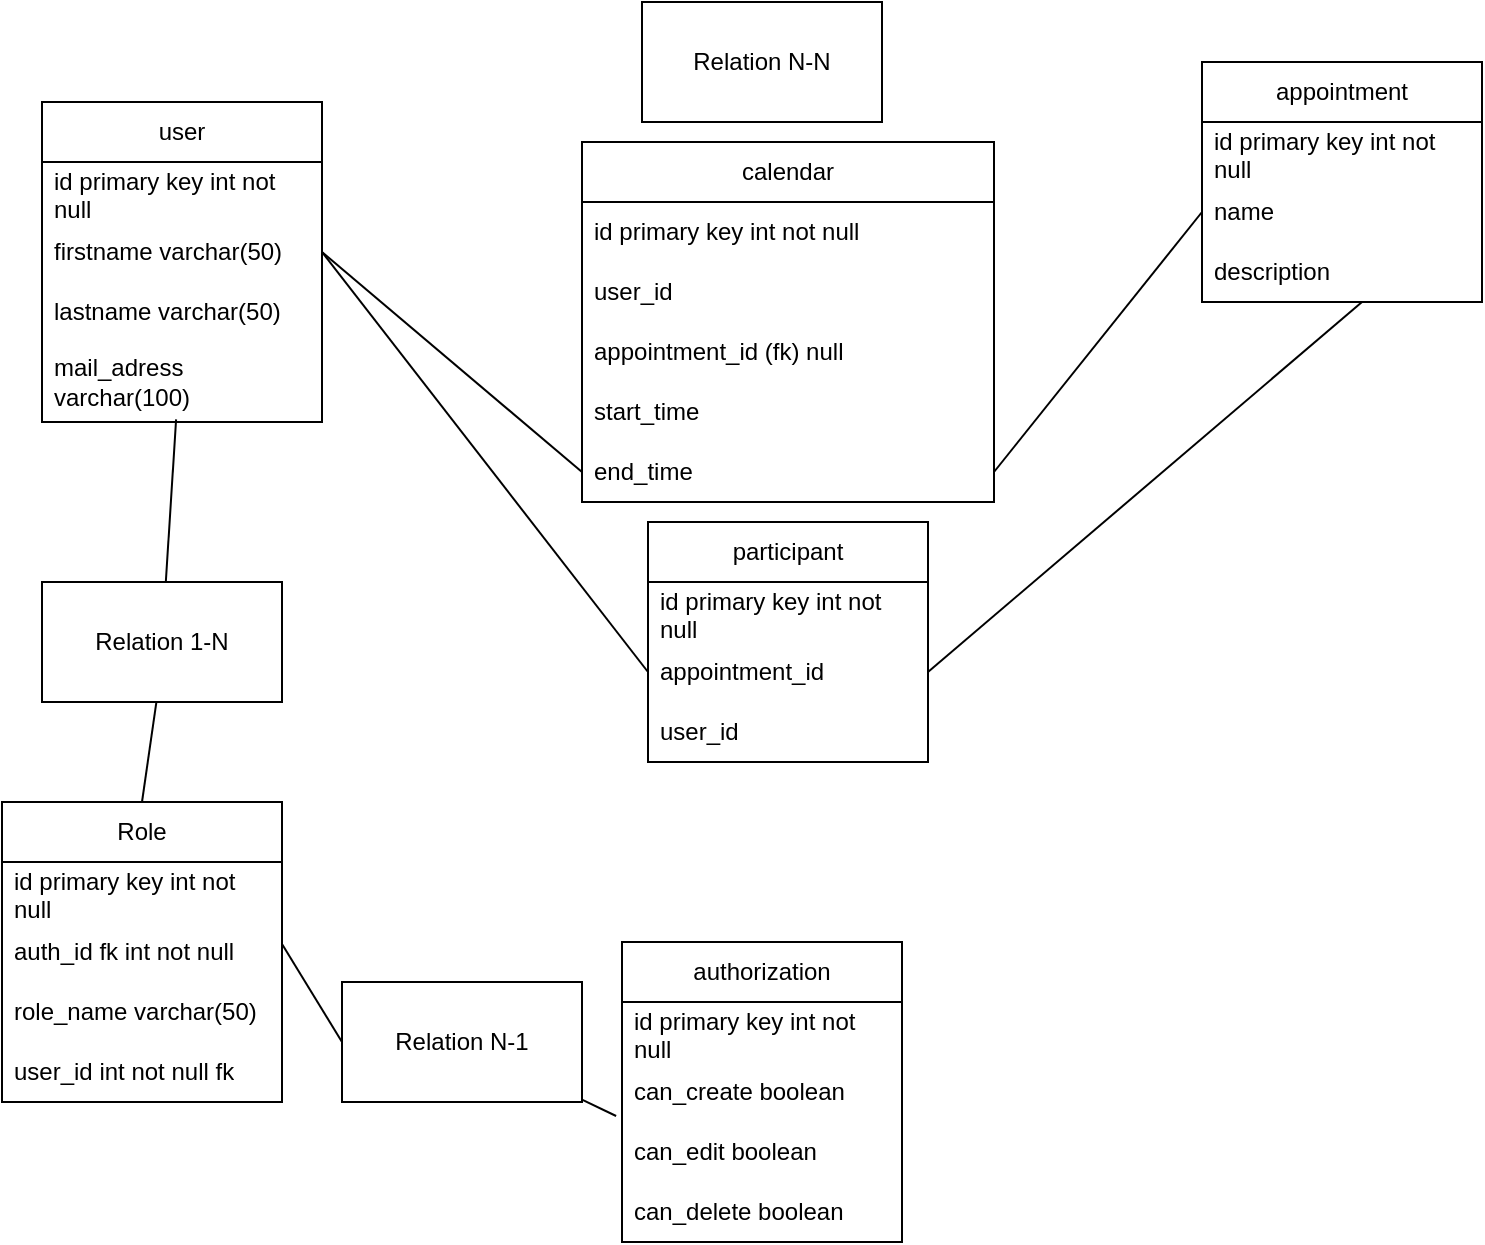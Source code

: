 <mxfile version="21.5.2" type="github">
  <diagram name="Page-1" id="rHeJxagXKsCjm51ZO492">
    <mxGraphModel dx="520" dy="565" grid="1" gridSize="10" guides="1" tooltips="1" connect="1" arrows="1" fold="1" page="1" pageScale="1" pageWidth="827" pageHeight="1169" math="0" shadow="0">
      <root>
        <mxCell id="0" />
        <mxCell id="1" parent="0" />
        <mxCell id="9v8xwFdSX0G-6z-kkgyB-20" value="" style="endArrow=none;html=1;rounded=0;exitX=1;exitY=0.5;exitDx=0;exitDy=0;entryX=0;entryY=0.5;entryDx=0;entryDy=0;" parent="1" source="9v8xwFdSX0G-6z-kkgyB-3" target="NwiTy2WCb6p2vehGHKtI-1" edge="1">
          <mxGeometry width="50" height="50" relative="1" as="geometry">
            <mxPoint x="390" y="320" as="sourcePoint" />
            <mxPoint x="440" y="270" as="targetPoint" />
          </mxGeometry>
        </mxCell>
        <mxCell id="9v8xwFdSX0G-6z-kkgyB-1" value="user" style="swimlane;fontStyle=0;childLayout=stackLayout;horizontal=1;startSize=30;horizontalStack=0;resizeParent=1;resizeParentMax=0;resizeLast=0;collapsible=1;marginBottom=0;whiteSpace=wrap;html=1;" parent="1" vertex="1">
          <mxGeometry x="80" y="60" width="140" height="160" as="geometry" />
        </mxCell>
        <mxCell id="9v8xwFdSX0G-6z-kkgyB-2" value="id primary key int not null" style="text;strokeColor=none;fillColor=none;align=left;verticalAlign=middle;spacingLeft=4;spacingRight=4;overflow=hidden;points=[[0,0.5],[1,0.5]];portConstraint=eastwest;rotatable=0;whiteSpace=wrap;html=1;" parent="9v8xwFdSX0G-6z-kkgyB-1" vertex="1">
          <mxGeometry y="30" width="140" height="30" as="geometry" />
        </mxCell>
        <mxCell id="9v8xwFdSX0G-6z-kkgyB-3" value="firstname varchar(50)" style="text;strokeColor=none;fillColor=none;align=left;verticalAlign=middle;spacingLeft=4;spacingRight=4;overflow=hidden;points=[[0,0.5],[1,0.5]];portConstraint=eastwest;rotatable=0;whiteSpace=wrap;html=1;" parent="9v8xwFdSX0G-6z-kkgyB-1" vertex="1">
          <mxGeometry y="60" width="140" height="30" as="geometry" />
        </mxCell>
        <mxCell id="9v8xwFdSX0G-6z-kkgyB-4" value="lastname varchar(50)" style="text;strokeColor=none;fillColor=none;align=left;verticalAlign=middle;spacingLeft=4;spacingRight=4;overflow=hidden;points=[[0,0.5],[1,0.5]];portConstraint=eastwest;rotatable=0;whiteSpace=wrap;html=1;" parent="9v8xwFdSX0G-6z-kkgyB-1" vertex="1">
          <mxGeometry y="90" width="140" height="30" as="geometry" />
        </mxCell>
        <mxCell id="9v8xwFdSX0G-6z-kkgyB-6" value="mail_adress varchar(100)" style="text;strokeColor=none;fillColor=none;align=left;verticalAlign=middle;spacingLeft=4;spacingRight=4;overflow=hidden;points=[[0,0.5],[1,0.5]];portConstraint=eastwest;rotatable=0;whiteSpace=wrap;html=1;" parent="9v8xwFdSX0G-6z-kkgyB-1" vertex="1">
          <mxGeometry y="120" width="140" height="40" as="geometry" />
        </mxCell>
        <mxCell id="9v8xwFdSX0G-6z-kkgyB-8" value="appointment" style="swimlane;fontStyle=0;childLayout=stackLayout;horizontal=1;startSize=30;horizontalStack=0;resizeParent=1;resizeParentMax=0;resizeLast=0;collapsible=1;marginBottom=0;whiteSpace=wrap;html=1;" parent="1" vertex="1">
          <mxGeometry x="660" y="40" width="140" height="120" as="geometry" />
        </mxCell>
        <mxCell id="9v8xwFdSX0G-6z-kkgyB-9" value="id primary key int not null" style="text;strokeColor=none;fillColor=none;align=left;verticalAlign=middle;spacingLeft=4;spacingRight=4;overflow=hidden;points=[[0,0.5],[1,0.5]];portConstraint=eastwest;rotatable=0;whiteSpace=wrap;html=1;" parent="9v8xwFdSX0G-6z-kkgyB-8" vertex="1">
          <mxGeometry y="30" width="140" height="30" as="geometry" />
        </mxCell>
        <mxCell id="9v8xwFdSX0G-6z-kkgyB-10" value="name" style="text;strokeColor=none;fillColor=none;align=left;verticalAlign=middle;spacingLeft=4;spacingRight=4;overflow=hidden;points=[[0,0.5],[1,0.5]];portConstraint=eastwest;rotatable=0;whiteSpace=wrap;html=1;" parent="9v8xwFdSX0G-6z-kkgyB-8" vertex="1">
          <mxGeometry y="60" width="140" height="30" as="geometry" />
        </mxCell>
        <mxCell id="9v8xwFdSX0G-6z-kkgyB-11" value="description" style="text;strokeColor=none;fillColor=none;align=left;verticalAlign=middle;spacingLeft=4;spacingRight=4;overflow=hidden;points=[[0,0.5],[1,0.5]];portConstraint=eastwest;rotatable=0;whiteSpace=wrap;html=1;" parent="9v8xwFdSX0G-6z-kkgyB-8" vertex="1">
          <mxGeometry y="90" width="140" height="30" as="geometry" />
        </mxCell>
        <mxCell id="9v8xwFdSX0G-6z-kkgyB-13" value="authorization" style="swimlane;fontStyle=0;childLayout=stackLayout;horizontal=1;startSize=30;horizontalStack=0;resizeParent=1;resizeParentMax=0;resizeLast=0;collapsible=1;marginBottom=0;whiteSpace=wrap;html=1;" parent="1" vertex="1">
          <mxGeometry x="370" y="480" width="140" height="150" as="geometry" />
        </mxCell>
        <mxCell id="9v8xwFdSX0G-6z-kkgyB-14" value="id primary key int not null" style="text;strokeColor=none;fillColor=none;align=left;verticalAlign=middle;spacingLeft=4;spacingRight=4;overflow=hidden;points=[[0,0.5],[1,0.5]];portConstraint=eastwest;rotatable=0;whiteSpace=wrap;html=1;" parent="9v8xwFdSX0G-6z-kkgyB-13" vertex="1">
          <mxGeometry y="30" width="140" height="30" as="geometry" />
        </mxCell>
        <mxCell id="9v8xwFdSX0G-6z-kkgyB-34" value="can_create boolean" style="text;strokeColor=none;fillColor=none;align=left;verticalAlign=middle;spacingLeft=4;spacingRight=4;overflow=hidden;points=[[0,0.5],[1,0.5]];portConstraint=eastwest;rotatable=0;whiteSpace=wrap;html=1;" parent="9v8xwFdSX0G-6z-kkgyB-13" vertex="1">
          <mxGeometry y="60" width="140" height="30" as="geometry" />
        </mxCell>
        <mxCell id="9v8xwFdSX0G-6z-kkgyB-35" value="can_edit boolean" style="text;strokeColor=none;fillColor=none;align=left;verticalAlign=middle;spacingLeft=4;spacingRight=4;overflow=hidden;points=[[0,0.5],[1,0.5]];portConstraint=eastwest;rotatable=0;whiteSpace=wrap;html=1;" parent="9v8xwFdSX0G-6z-kkgyB-13" vertex="1">
          <mxGeometry y="90" width="140" height="30" as="geometry" />
        </mxCell>
        <mxCell id="9v8xwFdSX0G-6z-kkgyB-36" value="can_delete boolean" style="text;strokeColor=none;fillColor=none;align=left;verticalAlign=middle;spacingLeft=4;spacingRight=4;overflow=hidden;points=[[0,0.5],[1,0.5]];portConstraint=eastwest;rotatable=0;whiteSpace=wrap;html=1;" parent="9v8xwFdSX0G-6z-kkgyB-13" vertex="1">
          <mxGeometry y="120" width="140" height="30" as="geometry" />
        </mxCell>
        <mxCell id="9v8xwFdSX0G-6z-kkgyB-24" value="Relation N-N" style="whiteSpace=wrap;html=1;" parent="1" vertex="1">
          <mxGeometry x="380" y="10" width="120" height="60" as="geometry" />
        </mxCell>
        <mxCell id="9v8xwFdSX0G-6z-kkgyB-26" value="" style="endArrow=none;html=1;rounded=0;exitX=0.479;exitY=0.967;exitDx=0;exitDy=0;exitPerimeter=0;entryX=0.5;entryY=0;entryDx=0;entryDy=0;" parent="1" source="9v8xwFdSX0G-6z-kkgyB-49" target="9v8xwFdSX0G-6z-kkgyB-40" edge="1">
          <mxGeometry width="50" height="50" relative="1" as="geometry">
            <mxPoint x="158.94" y="299.01" as="sourcePoint" />
            <mxPoint x="130" y="400" as="targetPoint" />
          </mxGeometry>
        </mxCell>
        <mxCell id="9v8xwFdSX0G-6z-kkgyB-40" value="Role" style="swimlane;fontStyle=0;childLayout=stackLayout;horizontal=1;startSize=30;horizontalStack=0;resizeParent=1;resizeParentMax=0;resizeLast=0;collapsible=1;marginBottom=0;whiteSpace=wrap;html=1;" parent="1" vertex="1">
          <mxGeometry x="60" y="410" width="140" height="150" as="geometry" />
        </mxCell>
        <mxCell id="9v8xwFdSX0G-6z-kkgyB-41" value="id primary key int not null" style="text;strokeColor=none;fillColor=none;align=left;verticalAlign=middle;spacingLeft=4;spacingRight=4;overflow=hidden;points=[[0,0.5],[1,0.5]];portConstraint=eastwest;rotatable=0;whiteSpace=wrap;html=1;" parent="9v8xwFdSX0G-6z-kkgyB-40" vertex="1">
          <mxGeometry y="30" width="140" height="30" as="geometry" />
        </mxCell>
        <mxCell id="9v8xwFdSX0G-6z-kkgyB-53" value="auth_id fk int not null" style="text;strokeColor=none;fillColor=none;align=left;verticalAlign=middle;spacingLeft=4;spacingRight=4;overflow=hidden;points=[[0,0.5],[1,0.5]];portConstraint=eastwest;rotatable=0;whiteSpace=wrap;html=1;" parent="9v8xwFdSX0G-6z-kkgyB-40" vertex="1">
          <mxGeometry y="60" width="140" height="30" as="geometry" />
        </mxCell>
        <mxCell id="9v8xwFdSX0G-6z-kkgyB-51" value="role_name varchar(50)" style="text;strokeColor=none;fillColor=none;align=left;verticalAlign=middle;spacingLeft=4;spacingRight=4;overflow=hidden;points=[[0,0.5],[1,0.5]];portConstraint=eastwest;rotatable=0;whiteSpace=wrap;html=1;" parent="9v8xwFdSX0G-6z-kkgyB-40" vertex="1">
          <mxGeometry y="90" width="140" height="30" as="geometry" />
        </mxCell>
        <mxCell id="9v8xwFdSX0G-6z-kkgyB-42" value="user_id int not null fk" style="text;strokeColor=none;fillColor=none;align=left;verticalAlign=middle;spacingLeft=4;spacingRight=4;overflow=hidden;points=[[0,0.5],[1,0.5]];portConstraint=eastwest;rotatable=0;whiteSpace=wrap;html=1;" parent="9v8xwFdSX0G-6z-kkgyB-40" vertex="1">
          <mxGeometry y="120" width="140" height="30" as="geometry" />
        </mxCell>
        <mxCell id="9v8xwFdSX0G-6z-kkgyB-48" value="" style="endArrow=none;html=1;rounded=0;exitX=0;exitY=0.5;exitDx=0;exitDy=0;" parent="1" source="9v8xwFdSX0G-6z-kkgyB-23" edge="1">
          <mxGeometry width="50" height="50" relative="1" as="geometry">
            <mxPoint x="237" y="350" as="sourcePoint" />
            <mxPoint x="200" y="481" as="targetPoint" />
          </mxGeometry>
        </mxCell>
        <mxCell id="9v8xwFdSX0G-6z-kkgyB-50" value="" style="endArrow=none;html=1;rounded=0;exitX=0.479;exitY=0.967;exitDx=0;exitDy=0;exitPerimeter=0;" parent="1" source="9v8xwFdSX0G-6z-kkgyB-6" target="9v8xwFdSX0G-6z-kkgyB-49" edge="1">
          <mxGeometry width="50" height="50" relative="1" as="geometry">
            <mxPoint x="167" y="269" as="sourcePoint" />
            <mxPoint x="130" y="400" as="targetPoint" />
          </mxGeometry>
        </mxCell>
        <mxCell id="9v8xwFdSX0G-6z-kkgyB-49" value="Relation 1-N" style="whiteSpace=wrap;html=1;" parent="1" vertex="1">
          <mxGeometry x="80" y="300" width="120" height="60" as="geometry" />
        </mxCell>
        <mxCell id="9v8xwFdSX0G-6z-kkgyB-27" value="calendar" style="swimlane;fontStyle=0;childLayout=stackLayout;horizontal=1;startSize=30;horizontalStack=0;resizeParent=1;resizeParentMax=0;resizeLast=0;collapsible=1;marginBottom=0;whiteSpace=wrap;html=1;" parent="1" vertex="1">
          <mxGeometry x="350" y="80" width="206" height="180" as="geometry" />
        </mxCell>
        <mxCell id="9v8xwFdSX0G-6z-kkgyB-28" value="id primary key int not null" style="text;strokeColor=none;fillColor=none;align=left;verticalAlign=middle;spacingLeft=4;spacingRight=4;overflow=hidden;points=[[0,0.5],[1,0.5]];portConstraint=eastwest;rotatable=0;whiteSpace=wrap;html=1;" parent="9v8xwFdSX0G-6z-kkgyB-27" vertex="1">
          <mxGeometry y="30" width="206" height="30" as="geometry" />
        </mxCell>
        <mxCell id="of6wVmA66O7GX9ItAcC--2" value="user_id" style="text;strokeColor=none;fillColor=none;align=left;verticalAlign=middle;spacingLeft=4;spacingRight=4;overflow=hidden;points=[[0,0.5],[1,0.5]];portConstraint=eastwest;rotatable=0;whiteSpace=wrap;html=1;" vertex="1" parent="9v8xwFdSX0G-6z-kkgyB-27">
          <mxGeometry y="60" width="206" height="30" as="geometry" />
        </mxCell>
        <mxCell id="9v8xwFdSX0G-6z-kkgyB-30" value="appointment_id (fk) null" style="text;strokeColor=none;fillColor=none;align=left;verticalAlign=middle;spacingLeft=4;spacingRight=4;overflow=hidden;points=[[0,0.5],[1,0.5]];portConstraint=eastwest;rotatable=0;whiteSpace=wrap;html=1;" parent="9v8xwFdSX0G-6z-kkgyB-27" vertex="1">
          <mxGeometry y="90" width="206" height="30" as="geometry" />
        </mxCell>
        <mxCell id="NwiTy2WCb6p2vehGHKtI-2" value="start_time" style="text;strokeColor=none;fillColor=none;align=left;verticalAlign=middle;spacingLeft=4;spacingRight=4;overflow=hidden;points=[[0,0.5],[1,0.5]];portConstraint=eastwest;rotatable=0;whiteSpace=wrap;html=1;" parent="9v8xwFdSX0G-6z-kkgyB-27" vertex="1">
          <mxGeometry y="120" width="206" height="30" as="geometry" />
        </mxCell>
        <mxCell id="NwiTy2WCb6p2vehGHKtI-1" value="end_time" style="text;strokeColor=none;fillColor=none;align=left;verticalAlign=middle;spacingLeft=4;spacingRight=4;overflow=hidden;points=[[0,0.5],[1,0.5]];portConstraint=eastwest;rotatable=0;whiteSpace=wrap;html=1;" parent="9v8xwFdSX0G-6z-kkgyB-27" vertex="1">
          <mxGeometry y="150" width="206" height="30" as="geometry" />
        </mxCell>
        <mxCell id="NwiTy2WCb6p2vehGHKtI-7" value="" style="endArrow=none;html=1;rounded=0;entryX=0;entryY=0.5;entryDx=0;entryDy=0;exitX=1;exitY=0.5;exitDx=0;exitDy=0;" parent="1" source="NwiTy2WCb6p2vehGHKtI-1" edge="1">
          <mxGeometry width="50" height="50" relative="1" as="geometry">
            <mxPoint x="543" y="170" as="sourcePoint" />
            <mxPoint x="660" y="115" as="targetPoint" />
          </mxGeometry>
        </mxCell>
        <mxCell id="NwiTy2WCb6p2vehGHKtI-8" value="participant" style="swimlane;fontStyle=0;childLayout=stackLayout;horizontal=1;startSize=30;horizontalStack=0;resizeParent=1;resizeParentMax=0;resizeLast=0;collapsible=1;marginBottom=0;whiteSpace=wrap;html=1;" parent="1" vertex="1">
          <mxGeometry x="383" y="270" width="140" height="120" as="geometry" />
        </mxCell>
        <mxCell id="NwiTy2WCb6p2vehGHKtI-9" value="id primary key int not null" style="text;strokeColor=none;fillColor=none;align=left;verticalAlign=middle;spacingLeft=4;spacingRight=4;overflow=hidden;points=[[0,0.5],[1,0.5]];portConstraint=eastwest;rotatable=0;whiteSpace=wrap;html=1;" parent="NwiTy2WCb6p2vehGHKtI-8" vertex="1">
          <mxGeometry y="30" width="140" height="30" as="geometry" />
        </mxCell>
        <mxCell id="NwiTy2WCb6p2vehGHKtI-10" value="appointment_id" style="text;strokeColor=none;fillColor=none;align=left;verticalAlign=middle;spacingLeft=4;spacingRight=4;overflow=hidden;points=[[0,0.5],[1,0.5]];portConstraint=eastwest;rotatable=0;whiteSpace=wrap;html=1;" parent="NwiTy2WCb6p2vehGHKtI-8" vertex="1">
          <mxGeometry y="60" width="140" height="30" as="geometry" />
        </mxCell>
        <mxCell id="NwiTy2WCb6p2vehGHKtI-11" value="user_id" style="text;strokeColor=none;fillColor=none;align=left;verticalAlign=middle;spacingLeft=4;spacingRight=4;overflow=hidden;points=[[0,0.5],[1,0.5]];portConstraint=eastwest;rotatable=0;whiteSpace=wrap;html=1;" parent="NwiTy2WCb6p2vehGHKtI-8" vertex="1">
          <mxGeometry y="90" width="140" height="30" as="geometry" />
        </mxCell>
        <mxCell id="NwiTy2WCb6p2vehGHKtI-14" value="" style="endArrow=none;html=1;rounded=0;exitX=1;exitY=0.5;exitDx=0;exitDy=0;entryX=0;entryY=0.5;entryDx=0;entryDy=0;" parent="1" source="9v8xwFdSX0G-6z-kkgyB-3" target="NwiTy2WCb6p2vehGHKtI-10" edge="1">
          <mxGeometry width="50" height="50" relative="1" as="geometry">
            <mxPoint x="230" y="175" as="sourcePoint" />
            <mxPoint x="347" y="205" as="targetPoint" />
          </mxGeometry>
        </mxCell>
        <mxCell id="NwiTy2WCb6p2vehGHKtI-15" value="" style="endArrow=none;html=1;rounded=0;entryX=1;entryY=0.5;entryDx=0;entryDy=0;" parent="1" target="NwiTy2WCb6p2vehGHKtI-10" edge="1">
          <mxGeometry width="50" height="50" relative="1" as="geometry">
            <mxPoint x="740" y="160" as="sourcePoint" />
            <mxPoint x="880" y="400" as="targetPoint" />
          </mxGeometry>
        </mxCell>
        <mxCell id="of6wVmA66O7GX9ItAcC--1" value="" style="endArrow=none;html=1;rounded=0;exitX=-0.021;exitY=-0.1;exitDx=0;exitDy=0;exitPerimeter=0;" edge="1" parent="1" source="9v8xwFdSX0G-6z-kkgyB-35" target="9v8xwFdSX0G-6z-kkgyB-23">
          <mxGeometry width="50" height="50" relative="1" as="geometry">
            <mxPoint x="367" y="567" as="sourcePoint" />
            <mxPoint x="200" y="481" as="targetPoint" />
          </mxGeometry>
        </mxCell>
        <mxCell id="9v8xwFdSX0G-6z-kkgyB-23" value="Relation N-1" style="whiteSpace=wrap;html=1;" parent="1" vertex="1">
          <mxGeometry x="230" y="500" width="120" height="60" as="geometry" />
        </mxCell>
      </root>
    </mxGraphModel>
  </diagram>
</mxfile>
